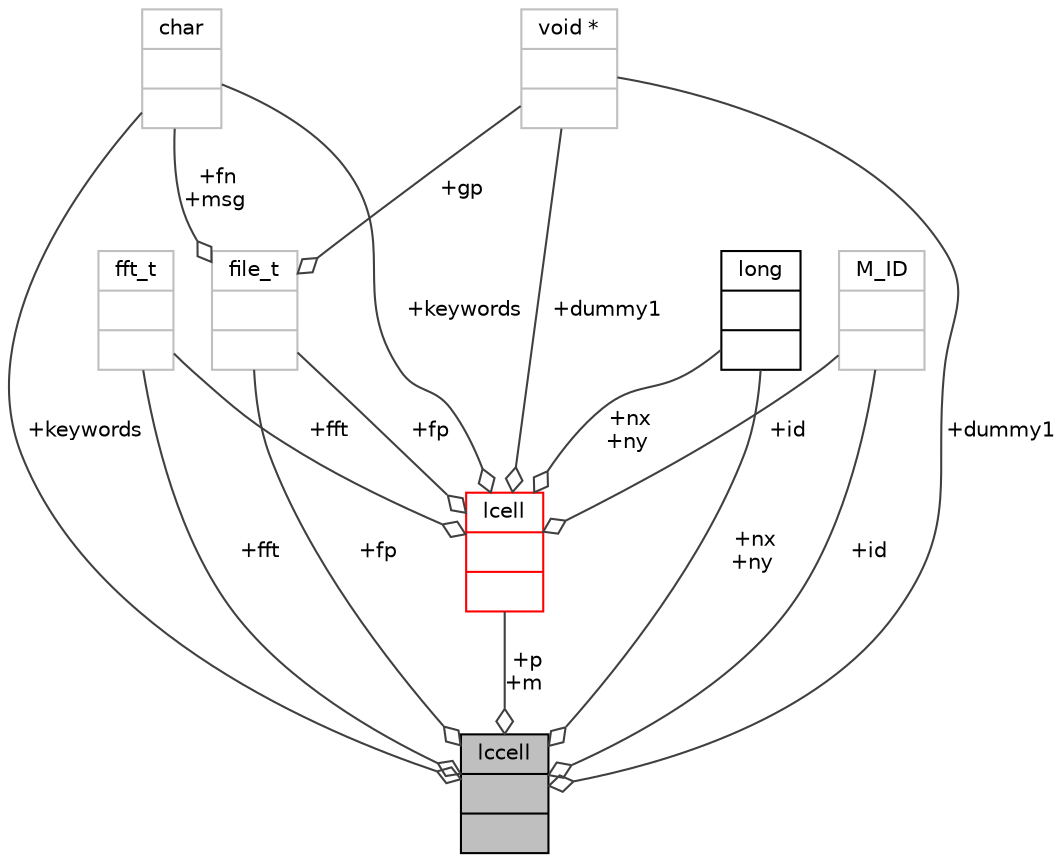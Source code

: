 digraph "lccell"
{
 // INTERACTIVE_SVG=YES
  bgcolor="transparent";
  edge [fontname="Helvetica",fontsize="10",labelfontname="Helvetica",labelfontsize="10"];
  node [fontname="Helvetica",fontsize="10",shape=record];
  Node348 [label="{lccell\n||}",height=0.2,width=0.4,color="black", fillcolor="grey75", style="filled", fontcolor="black"];
  Node349 -> Node348 [color="grey25",fontsize="10",style="solid",label=" +fp" ,arrowhead="odiamond",fontname="Helvetica"];
  Node349 [label="{file_t\n||}",height=0.2,width=0.4,color="grey75"];
  Node350 -> Node349 [color="grey25",fontsize="10",style="solid",label=" +fn\n+msg" ,arrowhead="odiamond",fontname="Helvetica"];
  Node350 [label="{char\n||}",height=0.2,width=0.4,color="grey75"];
  Node352 -> Node349 [color="grey25",fontsize="10",style="solid",label=" +gp" ,arrowhead="odiamond",fontname="Helvetica"];
  Node352 [label="{void *\n||}",height=0.2,width=0.4,color="grey75"];
  Node353 -> Node348 [color="grey25",fontsize="10",style="solid",label=" +fft" ,arrowhead="odiamond",fontname="Helvetica"];
  Node353 [label="{fft_t\n||}",height=0.2,width=0.4,color="grey75"];
  Node350 -> Node348 [color="grey25",fontsize="10",style="solid",label=" +keywords" ,arrowhead="odiamond",fontname="Helvetica"];
  Node356 -> Node348 [color="grey25",fontsize="10",style="solid",label=" +p\n+m" ,arrowhead="odiamond",fontname="Helvetica"];
  Node356 [label="{lcell\n||}",height=0.2,width=0.4,color="red",URL="$type_8h.html#structlcell"];
  Node349 -> Node356 [color="grey25",fontsize="10",style="solid",label=" +fp" ,arrowhead="odiamond",fontname="Helvetica"];
  Node353 -> Node356 [color="grey25",fontsize="10",style="solid",label=" +fft" ,arrowhead="odiamond",fontname="Helvetica"];
  Node350 -> Node356 [color="grey25",fontsize="10",style="solid",label=" +keywords" ,arrowhead="odiamond",fontname="Helvetica"];
  Node359 -> Node356 [color="grey25",fontsize="10",style="solid",label=" +nx\n+ny" ,arrowhead="odiamond",fontname="Helvetica"];
  Node359 [label="{long\n||}",height=0.2,width=0.4,color="black",URL="$classlong.html"];
  Node361 -> Node356 [color="grey25",fontsize="10",style="solid",label=" +id" ,arrowhead="odiamond",fontname="Helvetica"];
  Node361 [label="{M_ID\n||}",height=0.2,width=0.4,color="grey75"];
  Node352 -> Node356 [color="grey25",fontsize="10",style="solid",label=" +dummy1" ,arrowhead="odiamond",fontname="Helvetica"];
  Node359 -> Node348 [color="grey25",fontsize="10",style="solid",label=" +nx\n+ny" ,arrowhead="odiamond",fontname="Helvetica"];
  Node361 -> Node348 [color="grey25",fontsize="10",style="solid",label=" +id" ,arrowhead="odiamond",fontname="Helvetica"];
  Node352 -> Node348 [color="grey25",fontsize="10",style="solid",label=" +dummy1" ,arrowhead="odiamond",fontname="Helvetica"];
}
